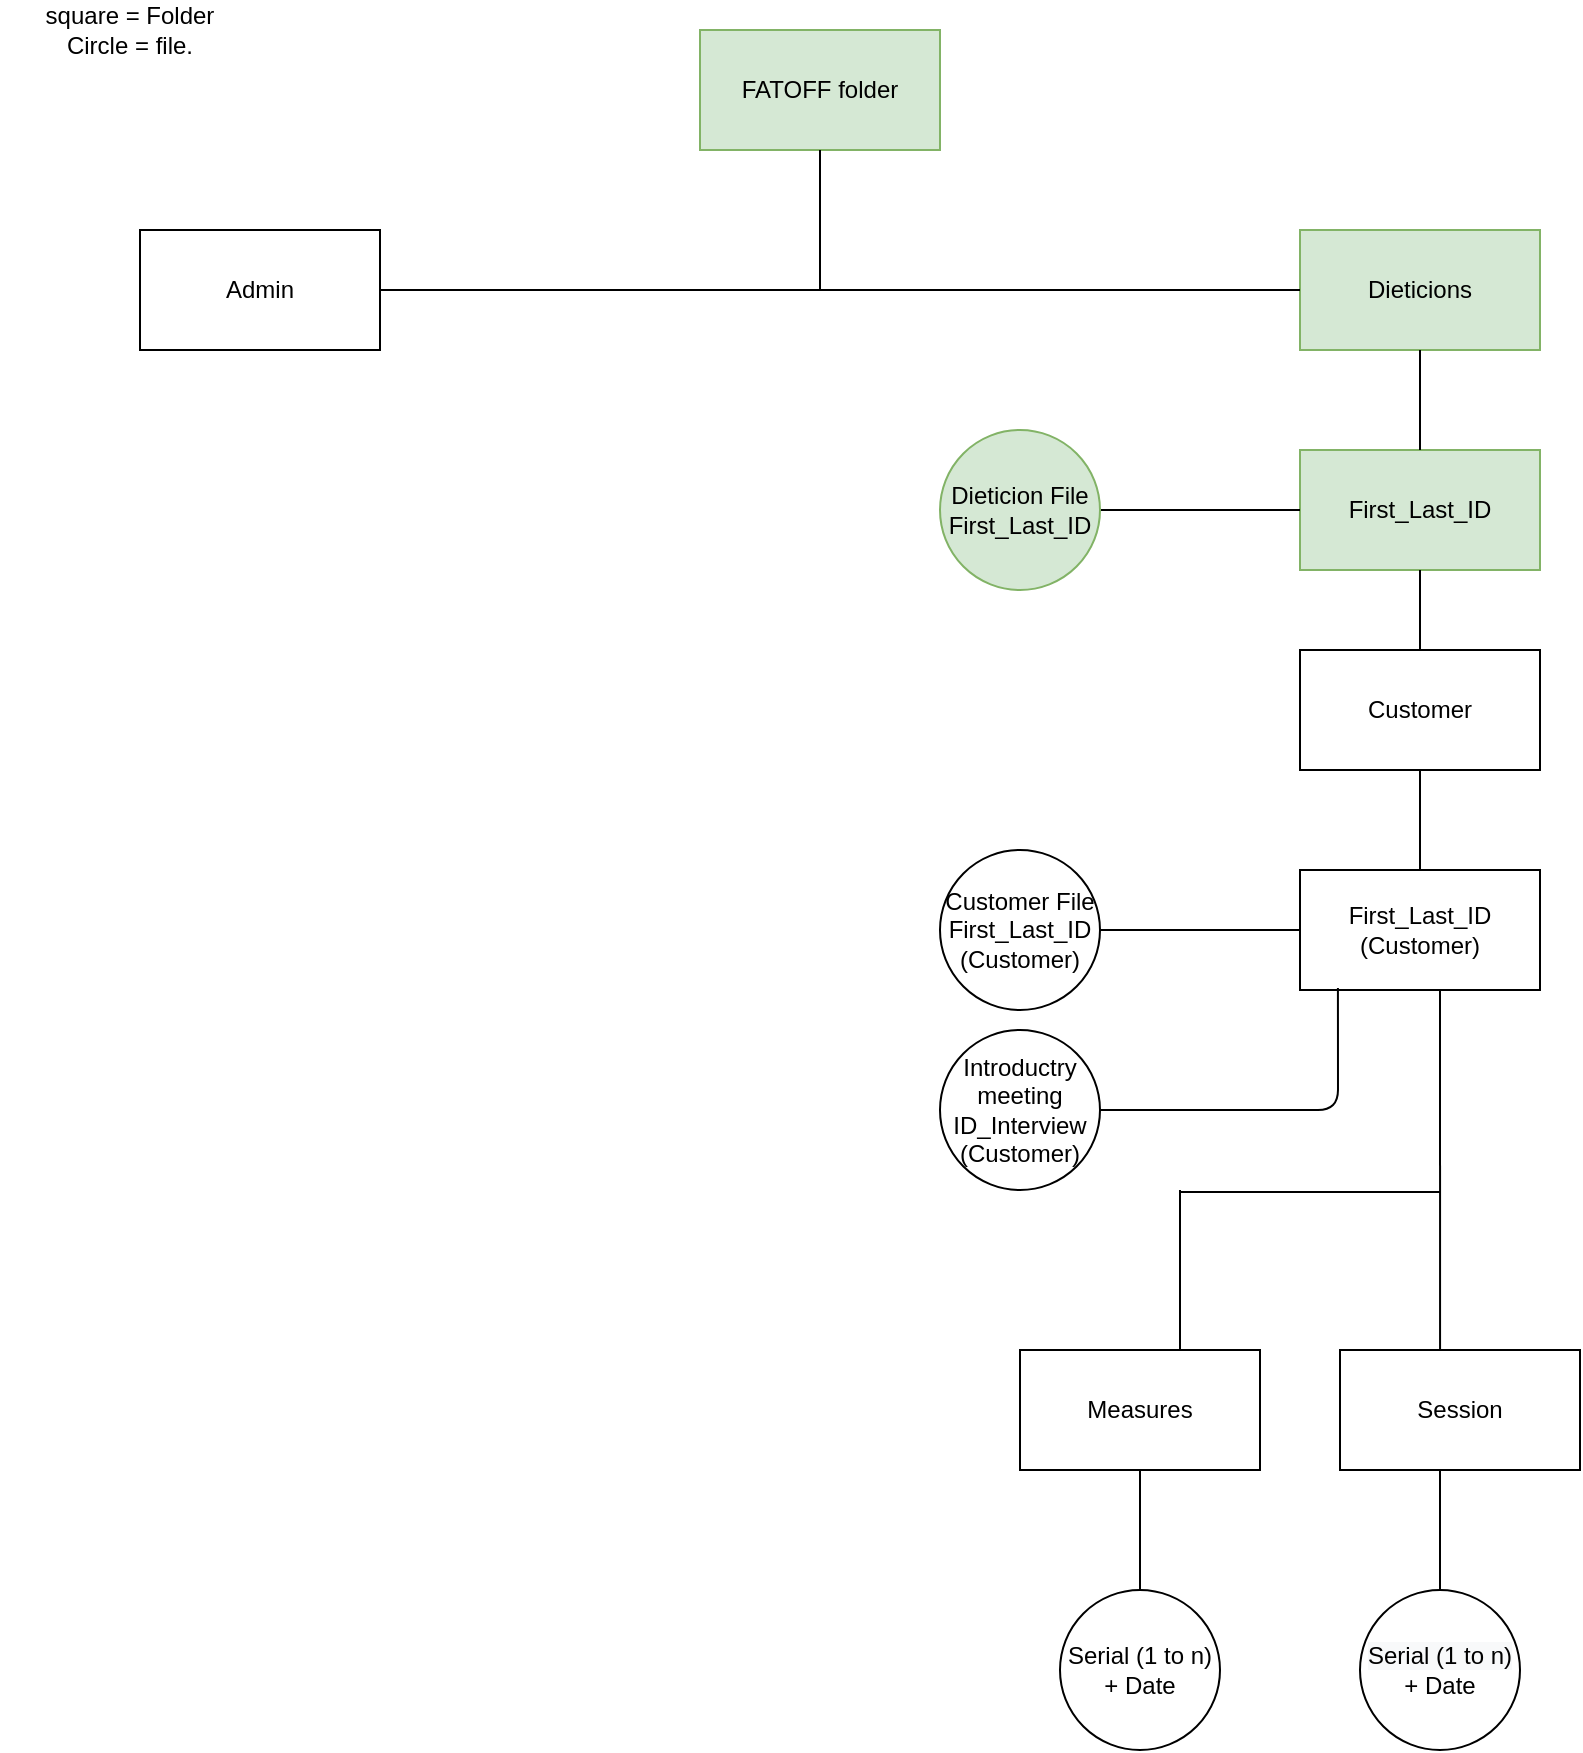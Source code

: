 <mxfile version="13.1.3" type="device"><diagram id="mNfcng1bLzj7Ul2SNAl4" name="Page-1"><mxGraphModel dx="981" dy="1683" grid="1" gridSize="10" guides="1" tooltips="1" connect="1" arrows="1" fold="1" page="1" pageScale="1" pageWidth="827" pageHeight="1169" math="0" shadow="0"><root><mxCell id="0"/><mxCell id="1" parent="0"/><mxCell id="kAavAKrBvPsJh7BuqFCO-1" value="FATOFF folder" style="rounded=0;whiteSpace=wrap;html=1;fillColor=#d5e8d4;strokeColor=#82b366;" vertex="1" parent="1"><mxGeometry x="380" y="-1140" width="120" height="60" as="geometry"/></mxCell><mxCell id="kAavAKrBvPsJh7BuqFCO-2" value="Admin" style="rounded=0;whiteSpace=wrap;html=1;" vertex="1" parent="1"><mxGeometry x="100" y="-1040" width="120" height="60" as="geometry"/></mxCell><mxCell id="kAavAKrBvPsJh7BuqFCO-5" value="Dieticions" style="rounded=0;whiteSpace=wrap;html=1;fillColor=#d5e8d4;strokeColor=#82b366;" vertex="1" parent="1"><mxGeometry x="680" y="-1040" width="120" height="60" as="geometry"/></mxCell><mxCell id="kAavAKrBvPsJh7BuqFCO-6" value="" style="endArrow=none;html=1;exitX=1;exitY=0.5;exitDx=0;exitDy=0;" edge="1" parent="1" source="kAavAKrBvPsJh7BuqFCO-2"><mxGeometry width="50" height="50" relative="1" as="geometry"><mxPoint x="310" y="-980" as="sourcePoint"/><mxPoint x="440" y="-1010" as="targetPoint"/></mxGeometry></mxCell><mxCell id="kAavAKrBvPsJh7BuqFCO-7" value="" style="endArrow=none;html=1;entryX=0.5;entryY=1;entryDx=0;entryDy=0;" edge="1" parent="1" target="kAavAKrBvPsJh7BuqFCO-1"><mxGeometry width="50" height="50" relative="1" as="geometry"><mxPoint x="440" y="-1010" as="sourcePoint"/><mxPoint x="360" y="-1030" as="targetPoint"/></mxGeometry></mxCell><mxCell id="kAavAKrBvPsJh7BuqFCO-10" value="" style="endArrow=none;html=1;entryX=0;entryY=0.5;entryDx=0;entryDy=0;" edge="1" parent="1" target="kAavAKrBvPsJh7BuqFCO-5"><mxGeometry width="50" height="50" relative="1" as="geometry"><mxPoint x="440" y="-1010" as="sourcePoint"/><mxPoint x="490" y="-1060" as="targetPoint"/></mxGeometry></mxCell><mxCell id="kAavAKrBvPsJh7BuqFCO-12" value="First_Last_ID" style="rounded=0;whiteSpace=wrap;html=1;fillColor=#d5e8d4;strokeColor=#82b366;" vertex="1" parent="1"><mxGeometry x="680" y="-930" width="120" height="60" as="geometry"/></mxCell><mxCell id="kAavAKrBvPsJh7BuqFCO-13" value="" style="endArrow=none;html=1;entryX=0.5;entryY=1;entryDx=0;entryDy=0;" edge="1" parent="1" target="kAavAKrBvPsJh7BuqFCO-5"><mxGeometry width="50" height="50" relative="1" as="geometry"><mxPoint x="740" y="-930" as="sourcePoint"/><mxPoint x="790" y="-980" as="targetPoint"/></mxGeometry></mxCell><mxCell id="kAavAKrBvPsJh7BuqFCO-14" value="" style="endArrow=none;html=1;entryX=0;entryY=0.5;entryDx=0;entryDy=0;" edge="1" parent="1" target="kAavAKrBvPsJh7BuqFCO-12"><mxGeometry width="50" height="50" relative="1" as="geometry"><mxPoint x="580" y="-900" as="sourcePoint"/><mxPoint x="630" y="-910" as="targetPoint"/></mxGeometry></mxCell><mxCell id="kAavAKrBvPsJh7BuqFCO-15" value="Customer" style="rounded=0;whiteSpace=wrap;html=1;" vertex="1" parent="1"><mxGeometry x="680" y="-830" width="120" height="60" as="geometry"/></mxCell><mxCell id="kAavAKrBvPsJh7BuqFCO-16" value="square = Folder&lt;br&gt;Circle = file." style="text;html=1;strokeColor=none;fillColor=none;align=center;verticalAlign=middle;whiteSpace=wrap;rounded=0;" vertex="1" parent="1"><mxGeometry x="30" y="-1150" width="130" height="20" as="geometry"/></mxCell><mxCell id="kAavAKrBvPsJh7BuqFCO-17" value="Dieticion File&lt;br&gt;First_Last_ID" style="ellipse;whiteSpace=wrap;html=1;aspect=fixed;fillColor=#d5e8d4;strokeColor=#82b366;" vertex="1" parent="1"><mxGeometry x="500" y="-940" width="80" height="80" as="geometry"/></mxCell><mxCell id="kAavAKrBvPsJh7BuqFCO-19" value="" style="endArrow=none;html=1;" edge="1" parent="1" target="kAavAKrBvPsJh7BuqFCO-12"><mxGeometry width="50" height="50" relative="1" as="geometry"><mxPoint x="740" y="-830" as="sourcePoint"/><mxPoint x="790" y="-880" as="targetPoint"/></mxGeometry></mxCell><mxCell id="kAavAKrBvPsJh7BuqFCO-20" value="" style="endArrow=none;html=1;" edge="1" parent="1"><mxGeometry width="50" height="50" relative="1" as="geometry"><mxPoint x="740" y="-720" as="sourcePoint"/><mxPoint x="740" y="-770" as="targetPoint"/></mxGeometry></mxCell><mxCell id="kAavAKrBvPsJh7BuqFCO-21" value="First_Last_ID (Customer)" style="rounded=0;whiteSpace=wrap;html=1;" vertex="1" parent="1"><mxGeometry x="680" y="-720" width="120" height="60" as="geometry"/></mxCell><mxCell id="kAavAKrBvPsJh7BuqFCO-23" value="" style="endArrow=none;html=1;entryX=0;entryY=0.5;entryDx=0;entryDy=0;" edge="1" parent="1"><mxGeometry width="50" height="50" relative="1" as="geometry"><mxPoint x="580" y="-690" as="sourcePoint"/><mxPoint x="680" y="-690" as="targetPoint"/></mxGeometry></mxCell><mxCell id="kAavAKrBvPsJh7BuqFCO-24" value="Customer File&lt;br&gt;First_Last_ID (Customer)" style="ellipse;whiteSpace=wrap;html=1;aspect=fixed;" vertex="1" parent="1"><mxGeometry x="500" y="-730" width="80" height="80" as="geometry"/></mxCell><mxCell id="kAavAKrBvPsJh7BuqFCO-25" value="" style="endArrow=none;html=1;entryX=0.158;entryY=0.984;entryDx=0;entryDy=0;entryPerimeter=0;" edge="1" parent="1" target="kAavAKrBvPsJh7BuqFCO-21"><mxGeometry width="50" height="50" relative="1" as="geometry"><mxPoint x="580" y="-600" as="sourcePoint"/><mxPoint x="750" y="-600" as="targetPoint"/><Array as="points"><mxPoint x="640" y="-600"/><mxPoint x="699" y="-600"/></Array></mxGeometry></mxCell><mxCell id="kAavAKrBvPsJh7BuqFCO-26" value="Introductry meeting&lt;br&gt;ID_Interview (Customer)" style="ellipse;whiteSpace=wrap;html=1;aspect=fixed;" vertex="1" parent="1"><mxGeometry x="500" y="-640" width="80" height="80" as="geometry"/></mxCell><mxCell id="kAavAKrBvPsJh7BuqFCO-27" value="Measures" style="rounded=0;whiteSpace=wrap;html=1;" vertex="1" parent="1"><mxGeometry x="540" y="-480" width="120" height="60" as="geometry"/></mxCell><mxCell id="kAavAKrBvPsJh7BuqFCO-28" value="" style="endArrow=none;html=1;exitX=0.417;exitY=0;exitDx=0;exitDy=0;exitPerimeter=0;" edge="1" parent="1" source="kAavAKrBvPsJh7BuqFCO-29"><mxGeometry width="50" height="50" relative="1" as="geometry"><mxPoint x="750" y="-620" as="sourcePoint"/><mxPoint x="750" y="-660" as="targetPoint"/></mxGeometry></mxCell><mxCell id="kAavAKrBvPsJh7BuqFCO-29" value="Session" style="rounded=0;whiteSpace=wrap;html=1;" vertex="1" parent="1"><mxGeometry x="700" y="-480" width="120" height="60" as="geometry"/></mxCell><mxCell id="kAavAKrBvPsJh7BuqFCO-30" value="" style="endArrow=none;html=1;" edge="1" parent="1"><mxGeometry width="50" height="50" relative="1" as="geometry"><mxPoint x="620" y="-480" as="sourcePoint"/><mxPoint x="620" y="-560" as="targetPoint"/></mxGeometry></mxCell><mxCell id="kAavAKrBvPsJh7BuqFCO-31" value="" style="endArrow=none;html=1;" edge="1" parent="1"><mxGeometry width="50" height="50" relative="1" as="geometry"><mxPoint x="620" y="-559" as="sourcePoint"/><mxPoint x="750" y="-559" as="targetPoint"/></mxGeometry></mxCell><mxCell id="kAavAKrBvPsJh7BuqFCO-32" value="" style="endArrow=none;html=1;" edge="1" parent="1"><mxGeometry width="50" height="50" relative="1" as="geometry"><mxPoint x="600" y="-360" as="sourcePoint"/><mxPoint x="600" y="-420" as="targetPoint"/></mxGeometry></mxCell><mxCell id="kAavAKrBvPsJh7BuqFCO-33" value="" style="endArrow=none;html=1;" edge="1" parent="1"><mxGeometry width="50" height="50" relative="1" as="geometry"><mxPoint x="750" y="-360" as="sourcePoint"/><mxPoint x="750" y="-420" as="targetPoint"/></mxGeometry></mxCell><mxCell id="kAavAKrBvPsJh7BuqFCO-35" value="&lt;span style=&quot;font-family: &amp;#34;helvetica&amp;#34;&quot;&gt;Serial (1 to n)&lt;/span&gt;&lt;br&gt;+ Date" style="ellipse;whiteSpace=wrap;html=1;aspect=fixed;" vertex="1" parent="1"><mxGeometry x="560" y="-360" width="80" height="80" as="geometry"/></mxCell><mxCell id="kAavAKrBvPsJh7BuqFCO-36" value="&lt;span style=&quot;color: rgb(0 , 0 , 0) ; font-family: &amp;#34;helvetica&amp;#34; ; font-size: 12px ; font-style: normal ; font-weight: 400 ; letter-spacing: normal ; text-align: center ; text-indent: 0px ; text-transform: none ; word-spacing: 0px ; background-color: rgb(248 , 249 , 250) ; float: none ; display: inline&quot;&gt;Serial (1 to n)&lt;/span&gt;&lt;br&gt;+ Date" style="ellipse;whiteSpace=wrap;html=1;aspect=fixed;" vertex="1" parent="1"><mxGeometry x="710" y="-360" width="80" height="80" as="geometry"/></mxCell></root></mxGraphModel></diagram></mxfile>